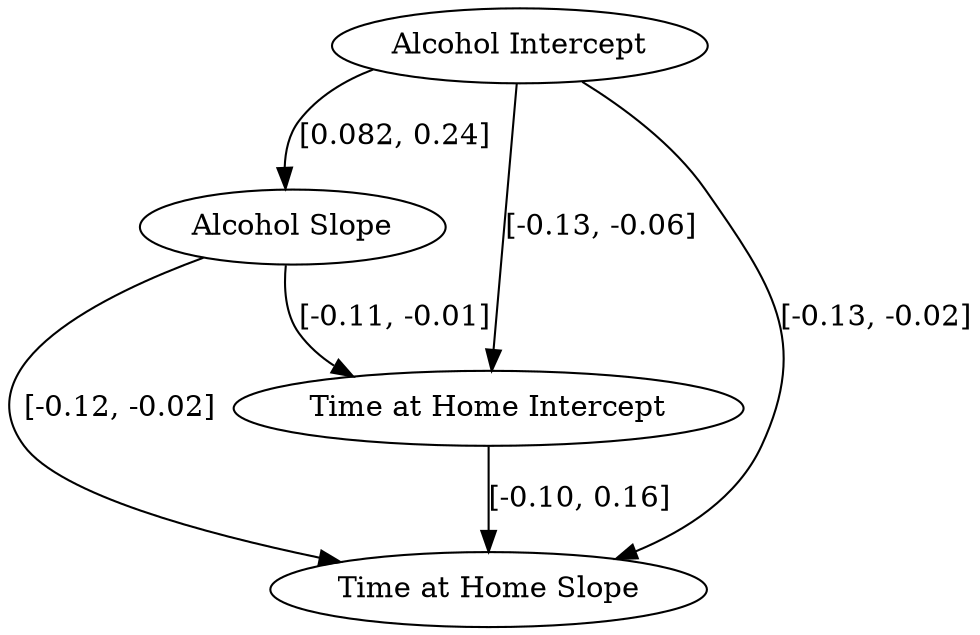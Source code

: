 digraph {
	alc_int[label="Alcohol Intercept"]
	alc_slope[label="Alcohol Slope"]
	home_int[label="Time at Home Intercept"]
	home_slope[label="Time at Home Slope"]

	alc_int -> alc_slope[label="[0.082, 0.24]"]
	alc_int -> home_slope[label="[-0.13, -0.02]"]
	alc_int -> home_int[label="[-0.13, -0.06]"]
	alc_slope -> home_int[label="[-0.11, -0.01]"]
	alc_slope -> home_slope[label="[-0.12, -0.02]"]
	home_int -> home_slope[label="[-0.10, 0.16]"]
}